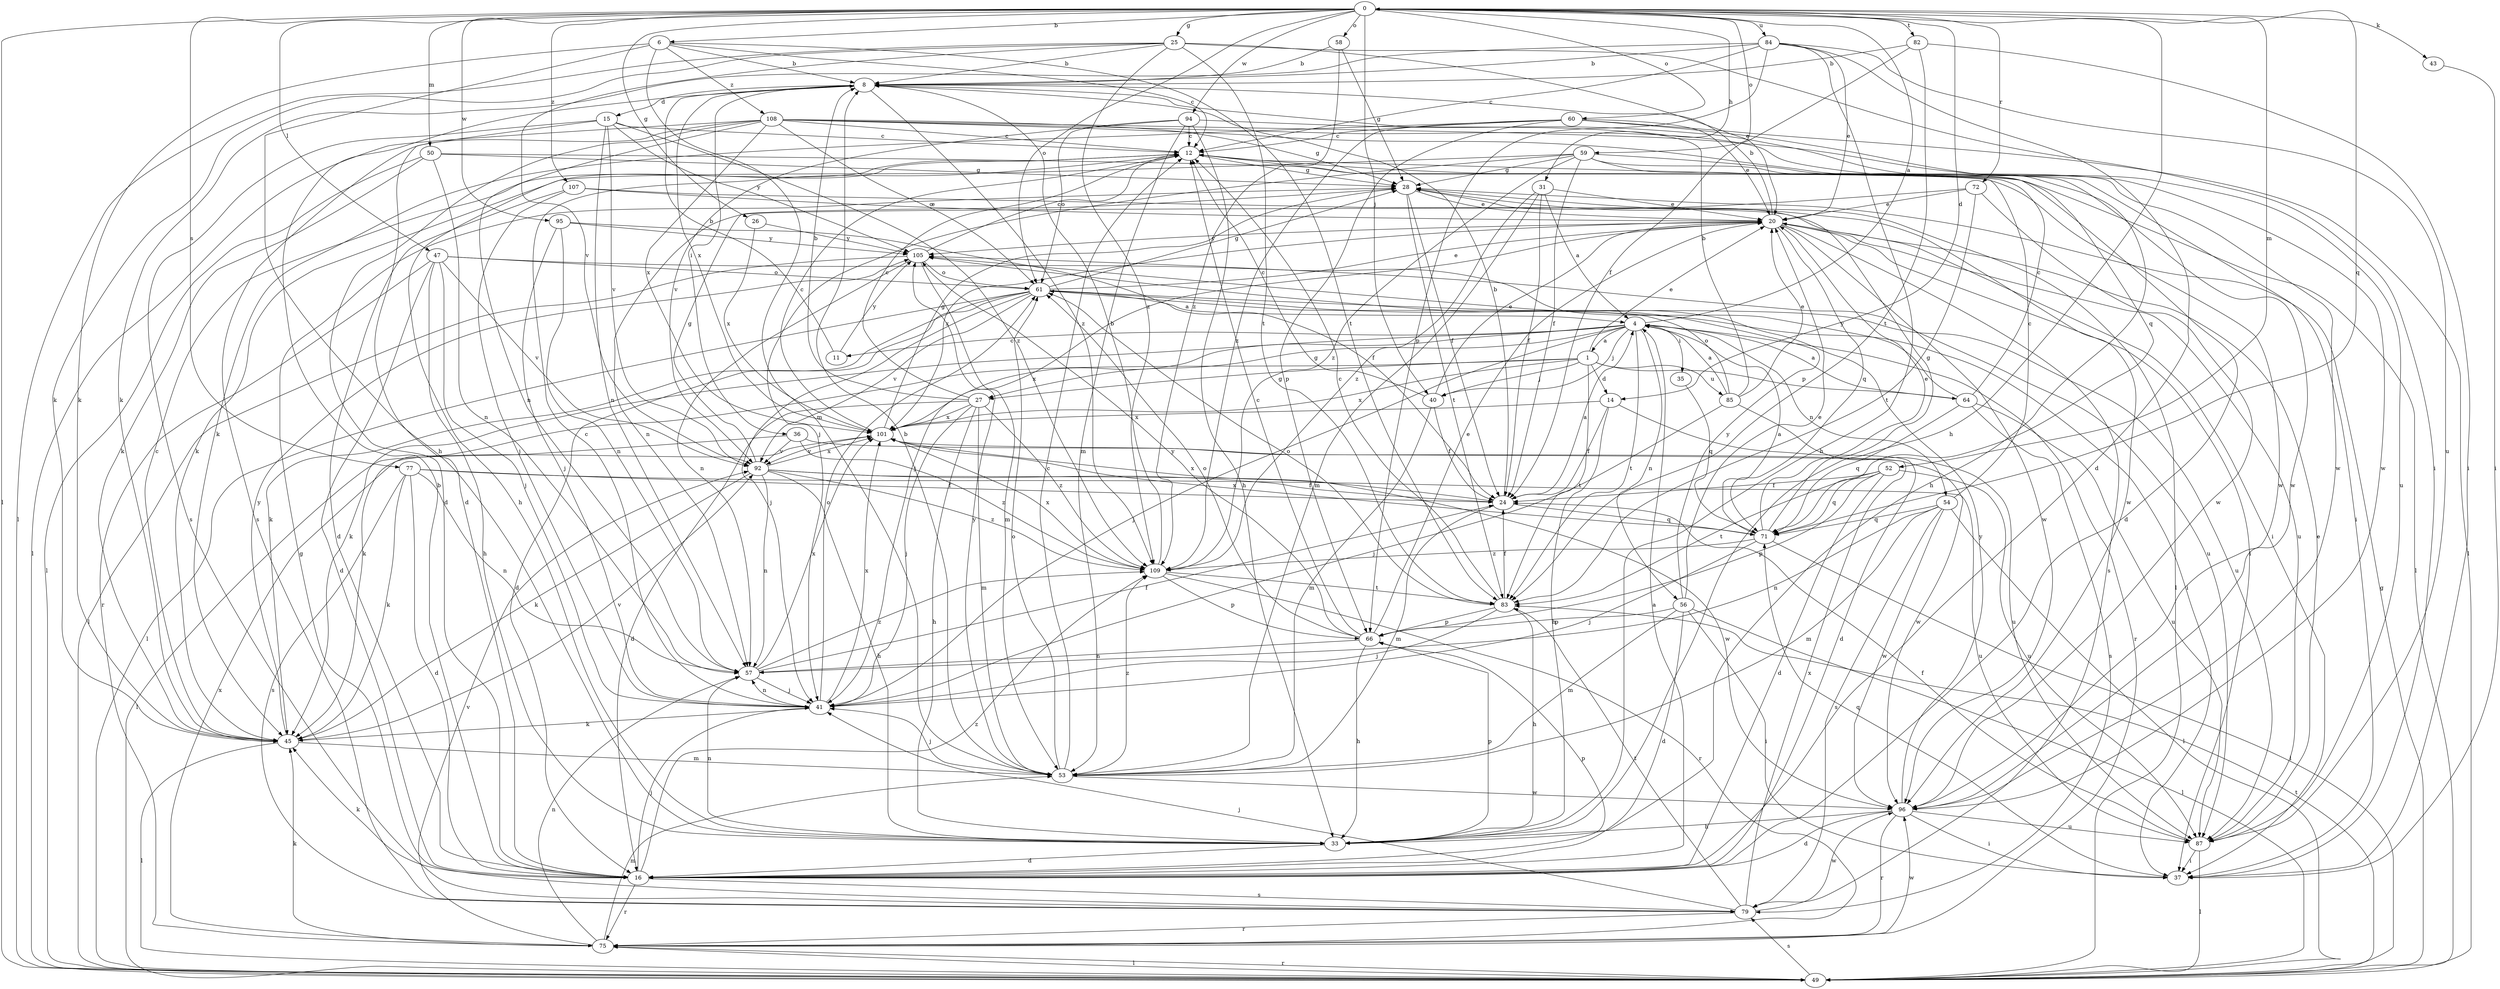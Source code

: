 strict digraph  {
0;
1;
4;
6;
8;
11;
12;
14;
15;
16;
20;
24;
25;
26;
27;
28;
31;
33;
35;
36;
37;
40;
41;
43;
45;
47;
49;
50;
52;
53;
54;
56;
57;
58;
59;
60;
61;
64;
66;
71;
72;
75;
77;
79;
82;
83;
84;
85;
87;
92;
94;
95;
96;
101;
105;
107;
108;
109;
0 -> 6  [label=b];
0 -> 14  [label=d];
0 -> 25  [label=g];
0 -> 26  [label=g];
0 -> 31  [label=h];
0 -> 33  [label=h];
0 -> 40  [label=j];
0 -> 43  [label=k];
0 -> 47  [label=l];
0 -> 49  [label=l];
0 -> 50  [label=m];
0 -> 52  [label=m];
0 -> 58  [label=o];
0 -> 59  [label=o];
0 -> 60  [label=o];
0 -> 61  [label=o];
0 -> 71  [label=q];
0 -> 72  [label=r];
0 -> 77  [label=s];
0 -> 82  [label=t];
0 -> 84  [label=u];
0 -> 94  [label=w];
0 -> 95  [label=w];
0 -> 107  [label=z];
1 -> 14  [label=d];
1 -> 20  [label=e];
1 -> 27  [label=g];
1 -> 40  [label=j];
1 -> 45  [label=k];
1 -> 64  [label=p];
1 -> 83  [label=t];
1 -> 85  [label=u];
1 -> 101  [label=x];
4 -> 0  [label=a];
4 -> 1  [label=a];
4 -> 11  [label=c];
4 -> 27  [label=g];
4 -> 35  [label=i];
4 -> 40  [label=j];
4 -> 41  [label=j];
4 -> 45  [label=k];
4 -> 54  [label=n];
4 -> 56  [label=n];
4 -> 75  [label=r];
4 -> 83  [label=t];
4 -> 101  [label=x];
6 -> 8  [label=b];
6 -> 12  [label=c];
6 -> 33  [label=h];
6 -> 45  [label=k];
6 -> 53  [label=m];
6 -> 83  [label=t];
6 -> 108  [label=z];
8 -> 15  [label=d];
8 -> 36  [label=i];
8 -> 101  [label=x];
8 -> 109  [label=z];
11 -> 8  [label=b];
11 -> 105  [label=y];
12 -> 28  [label=g];
12 -> 33  [label=h];
12 -> 49  [label=l];
14 -> 16  [label=d];
14 -> 24  [label=f];
14 -> 33  [label=h];
14 -> 101  [label=x];
15 -> 12  [label=c];
15 -> 16  [label=d];
15 -> 57  [label=n];
15 -> 79  [label=s];
15 -> 92  [label=v];
15 -> 105  [label=y];
15 -> 109  [label=z];
16 -> 4  [label=a];
16 -> 8  [label=b];
16 -> 41  [label=j];
16 -> 45  [label=k];
16 -> 66  [label=p];
16 -> 75  [label=r];
16 -> 79  [label=s];
16 -> 109  [label=z];
20 -> 8  [label=b];
20 -> 37  [label=i];
20 -> 41  [label=j];
20 -> 71  [label=q];
20 -> 79  [label=s];
20 -> 87  [label=u];
20 -> 96  [label=w];
20 -> 101  [label=x];
20 -> 105  [label=y];
24 -> 4  [label=a];
24 -> 8  [label=b];
24 -> 53  [label=m];
24 -> 71  [label=q];
24 -> 101  [label=x];
25 -> 8  [label=b];
25 -> 20  [label=e];
25 -> 37  [label=i];
25 -> 45  [label=k];
25 -> 49  [label=l];
25 -> 83  [label=t];
25 -> 92  [label=v];
25 -> 109  [label=z];
26 -> 101  [label=x];
26 -> 105  [label=y];
27 -> 8  [label=b];
27 -> 12  [label=c];
27 -> 16  [label=d];
27 -> 33  [label=h];
27 -> 41  [label=j];
27 -> 53  [label=m];
27 -> 101  [label=x];
27 -> 109  [label=z];
28 -> 20  [label=e];
28 -> 24  [label=f];
28 -> 49  [label=l];
28 -> 83  [label=t];
28 -> 96  [label=w];
31 -> 4  [label=a];
31 -> 20  [label=e];
31 -> 24  [label=f];
31 -> 53  [label=m];
31 -> 109  [label=z];
33 -> 16  [label=d];
33 -> 57  [label=n];
33 -> 66  [label=p];
35 -> 71  [label=q];
36 -> 49  [label=l];
36 -> 92  [label=v];
36 -> 96  [label=w];
36 -> 109  [label=z];
37 -> 71  [label=q];
40 -> 12  [label=c];
40 -> 20  [label=e];
40 -> 24  [label=f];
40 -> 53  [label=m];
41 -> 12  [label=c];
41 -> 45  [label=k];
41 -> 57  [label=n];
41 -> 61  [label=o];
41 -> 101  [label=x];
43 -> 37  [label=i];
45 -> 12  [label=c];
45 -> 49  [label=l];
45 -> 53  [label=m];
45 -> 92  [label=v];
45 -> 105  [label=y];
47 -> 16  [label=d];
47 -> 33  [label=h];
47 -> 41  [label=j];
47 -> 61  [label=o];
47 -> 75  [label=r];
47 -> 87  [label=u];
47 -> 92  [label=v];
49 -> 28  [label=g];
49 -> 75  [label=r];
49 -> 79  [label=s];
49 -> 83  [label=t];
50 -> 28  [label=g];
50 -> 45  [label=k];
50 -> 49  [label=l];
50 -> 57  [label=n];
50 -> 96  [label=w];
52 -> 16  [label=d];
52 -> 24  [label=f];
52 -> 66  [label=p];
52 -> 71  [label=q];
52 -> 83  [label=t];
52 -> 87  [label=u];
53 -> 8  [label=b];
53 -> 12  [label=c];
53 -> 41  [label=j];
53 -> 61  [label=o];
53 -> 96  [label=w];
53 -> 105  [label=y];
53 -> 109  [label=z];
54 -> 12  [label=c];
54 -> 49  [label=l];
54 -> 53  [label=m];
54 -> 57  [label=n];
54 -> 71  [label=q];
54 -> 79  [label=s];
54 -> 96  [label=w];
56 -> 16  [label=d];
56 -> 20  [label=e];
56 -> 37  [label=i];
56 -> 49  [label=l];
56 -> 53  [label=m];
56 -> 66  [label=p];
56 -> 105  [label=y];
57 -> 24  [label=f];
57 -> 41  [label=j];
57 -> 101  [label=x];
57 -> 109  [label=z];
58 -> 8  [label=b];
58 -> 28  [label=g];
58 -> 109  [label=z];
59 -> 16  [label=d];
59 -> 24  [label=f];
59 -> 28  [label=g];
59 -> 37  [label=i];
59 -> 41  [label=j];
59 -> 45  [label=k];
59 -> 96  [label=w];
59 -> 109  [label=z];
60 -> 12  [label=c];
60 -> 20  [label=e];
60 -> 33  [label=h];
60 -> 45  [label=k];
60 -> 49  [label=l];
60 -> 66  [label=p];
60 -> 109  [label=z];
61 -> 4  [label=a];
61 -> 16  [label=d];
61 -> 20  [label=e];
61 -> 28  [label=g];
61 -> 37  [label=i];
61 -> 41  [label=j];
61 -> 45  [label=k];
61 -> 49  [label=l];
61 -> 87  [label=u];
61 -> 92  [label=v];
64 -> 4  [label=a];
64 -> 12  [label=c];
64 -> 71  [label=q];
64 -> 79  [label=s];
64 -> 87  [label=u];
64 -> 105  [label=y];
66 -> 12  [label=c];
66 -> 20  [label=e];
66 -> 33  [label=h];
66 -> 57  [label=n];
66 -> 61  [label=o];
66 -> 105  [label=y];
71 -> 4  [label=a];
71 -> 20  [label=e];
71 -> 28  [label=g];
71 -> 41  [label=j];
71 -> 49  [label=l];
71 -> 101  [label=x];
71 -> 109  [label=z];
72 -> 20  [label=e];
72 -> 57  [label=n];
72 -> 83  [label=t];
72 -> 96  [label=w];
75 -> 45  [label=k];
75 -> 49  [label=l];
75 -> 53  [label=m];
75 -> 57  [label=n];
75 -> 92  [label=v];
75 -> 96  [label=w];
75 -> 101  [label=x];
77 -> 16  [label=d];
77 -> 24  [label=f];
77 -> 45  [label=k];
77 -> 57  [label=n];
77 -> 79  [label=s];
77 -> 87  [label=u];
79 -> 28  [label=g];
79 -> 41  [label=j];
79 -> 75  [label=r];
79 -> 83  [label=t];
79 -> 96  [label=w];
79 -> 101  [label=x];
82 -> 8  [label=b];
82 -> 24  [label=f];
82 -> 37  [label=i];
82 -> 83  [label=t];
83 -> 12  [label=c];
83 -> 24  [label=f];
83 -> 33  [label=h];
83 -> 41  [label=j];
83 -> 61  [label=o];
83 -> 66  [label=p];
84 -> 8  [label=b];
84 -> 12  [label=c];
84 -> 16  [label=d];
84 -> 20  [label=e];
84 -> 33  [label=h];
84 -> 45  [label=k];
84 -> 66  [label=p];
84 -> 87  [label=u];
85 -> 4  [label=a];
85 -> 8  [label=b];
85 -> 20  [label=e];
85 -> 41  [label=j];
85 -> 61  [label=o];
85 -> 87  [label=u];
87 -> 20  [label=e];
87 -> 24  [label=f];
87 -> 37  [label=i];
87 -> 49  [label=l];
92 -> 24  [label=f];
92 -> 28  [label=g];
92 -> 33  [label=h];
92 -> 45  [label=k];
92 -> 57  [label=n];
92 -> 96  [label=w];
92 -> 101  [label=x];
92 -> 109  [label=z];
94 -> 12  [label=c];
94 -> 33  [label=h];
94 -> 53  [label=m];
94 -> 61  [label=o];
94 -> 92  [label=v];
94 -> 96  [label=w];
95 -> 24  [label=f];
95 -> 41  [label=j];
95 -> 57  [label=n];
95 -> 105  [label=y];
96 -> 16  [label=d];
96 -> 33  [label=h];
96 -> 37  [label=i];
96 -> 75  [label=r];
96 -> 87  [label=u];
96 -> 105  [label=y];
101 -> 12  [label=c];
101 -> 28  [label=g];
101 -> 92  [label=v];
105 -> 12  [label=c];
105 -> 49  [label=l];
105 -> 53  [label=m];
105 -> 57  [label=n];
105 -> 61  [label=o];
107 -> 16  [label=d];
107 -> 20  [label=e];
107 -> 37  [label=i];
107 -> 41  [label=j];
108 -> 12  [label=c];
108 -> 16  [label=d];
108 -> 28  [label=g];
108 -> 49  [label=l];
108 -> 57  [label=n];
108 -> 61  [label=o];
108 -> 71  [label=q];
108 -> 79  [label=s];
108 -> 87  [label=u];
108 -> 96  [label=w];
108 -> 101  [label=x];
109 -> 8  [label=b];
109 -> 66  [label=p];
109 -> 75  [label=r];
109 -> 83  [label=t];
109 -> 101  [label=x];
}
